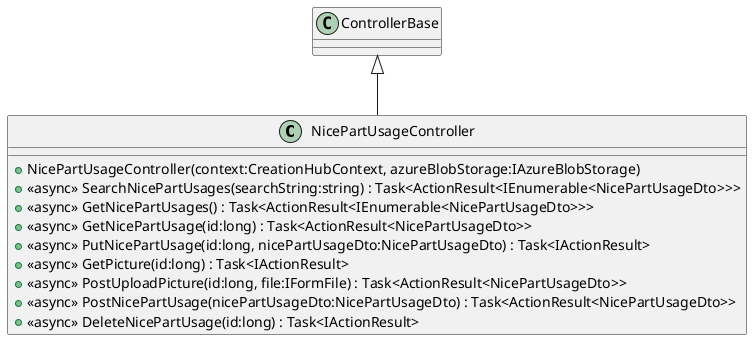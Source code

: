 @startuml
class NicePartUsageController {
    + NicePartUsageController(context:CreationHubContext, azureBlobStorage:IAzureBlobStorage)
    + <<async>> SearchNicePartUsages(searchString:string) : Task<ActionResult<IEnumerable<NicePartUsageDto>>>
    + <<async>> GetNicePartUsages() : Task<ActionResult<IEnumerable<NicePartUsageDto>>>
    + <<async>> GetNicePartUsage(id:long) : Task<ActionResult<NicePartUsageDto>>
    + <<async>> PutNicePartUsage(id:long, nicePartUsageDto:NicePartUsageDto) : Task<IActionResult>
    + <<async>> GetPicture(id:long) : Task<IActionResult>
    + <<async>> PostUploadPicture(id:long, file:IFormFile) : Task<ActionResult<NicePartUsageDto>>
    + <<async>> PostNicePartUsage(nicePartUsageDto:NicePartUsageDto) : Task<ActionResult<NicePartUsageDto>>
    + <<async>> DeleteNicePartUsage(id:long) : Task<IActionResult>
}
ControllerBase <|-- NicePartUsageController
@enduml
